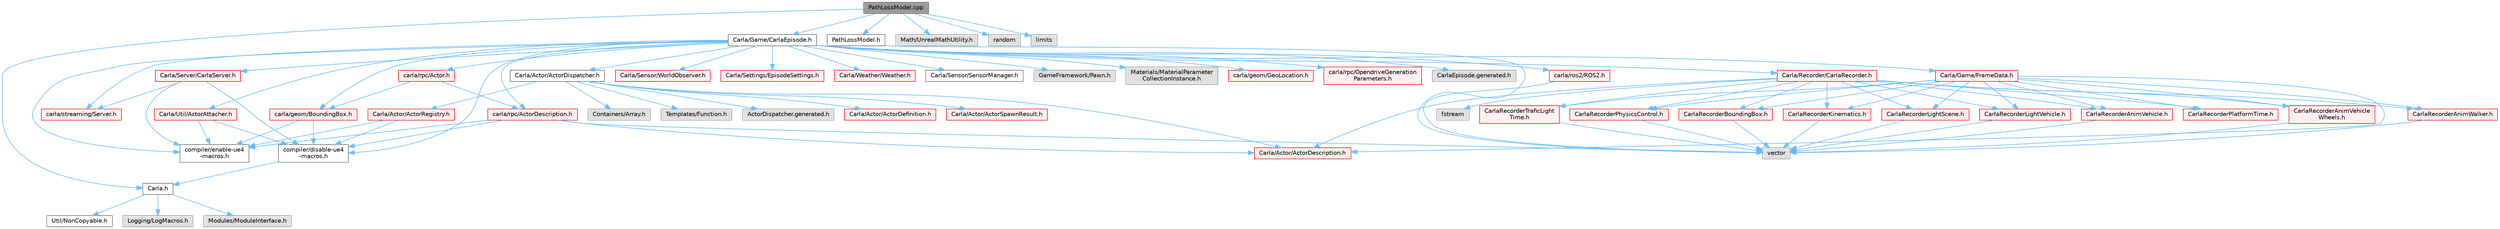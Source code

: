 digraph "PathLossModel.cpp"
{
 // INTERACTIVE_SVG=YES
 // LATEX_PDF_SIZE
  bgcolor="transparent";
  edge [fontname=Helvetica,fontsize=10,labelfontname=Helvetica,labelfontsize=10];
  node [fontname=Helvetica,fontsize=10,shape=box,height=0.2,width=0.4];
  Node1 [id="Node000001",label="PathLossModel.cpp",height=0.2,width=0.4,color="gray40", fillcolor="grey60", style="filled", fontcolor="black",tooltip=" "];
  Node1 -> Node2 [id="edge1_Node000001_Node000002",color="steelblue1",style="solid",tooltip=" "];
  Node2 [id="Node000002",label="Carla.h",height=0.2,width=0.4,color="grey40", fillcolor="white", style="filled",URL="$d7/d7d/Carla_8h.html",tooltip=" "];
  Node2 -> Node3 [id="edge2_Node000002_Node000003",color="steelblue1",style="solid",tooltip=" "];
  Node3 [id="Node000003",label="Util/NonCopyable.h",height=0.2,width=0.4,color="grey40", fillcolor="white", style="filled",URL="$d4/d57/Unreal_2CarlaUE4_2Plugins_2Carla_2Source_2Carla_2Util_2NonCopyable_8h.html",tooltip=" "];
  Node2 -> Node4 [id="edge3_Node000002_Node000004",color="steelblue1",style="solid",tooltip=" "];
  Node4 [id="Node000004",label="Logging/LogMacros.h",height=0.2,width=0.4,color="grey60", fillcolor="#E0E0E0", style="filled",tooltip=" "];
  Node2 -> Node5 [id="edge4_Node000002_Node000005",color="steelblue1",style="solid",tooltip=" "];
  Node5 [id="Node000005",label="Modules/ModuleInterface.h",height=0.2,width=0.4,color="grey60", fillcolor="#E0E0E0", style="filled",tooltip=" "];
  Node1 -> Node6 [id="edge5_Node000001_Node000006",color="steelblue1",style="solid",tooltip=" "];
  Node6 [id="Node000006",label="Carla/Game/CarlaEpisode.h",height=0.2,width=0.4,color="grey40", fillcolor="white", style="filled",URL="$de/db8/CarlaEpisode_8h.html",tooltip=" "];
  Node6 -> Node7 [id="edge6_Node000006_Node000007",color="steelblue1",style="solid",tooltip=" "];
  Node7 [id="Node000007",label="Carla/Actor/ActorDispatcher.h",height=0.2,width=0.4,color="grey40", fillcolor="white", style="filled",URL="$dc/ddc/ActorDispatcher_8h.html",tooltip=" "];
  Node7 -> Node8 [id="edge7_Node000007_Node000008",color="steelblue1",style="solid",tooltip=" "];
  Node8 [id="Node000008",label="Carla/Actor/ActorDefinition.h",height=0.2,width=0.4,color="red", fillcolor="#FFF0F0", style="filled",URL="$d0/d65/Unreal_2CarlaUE4_2Plugins_2Carla_2Source_2Carla_2Actor_2ActorDefinition_8h.html",tooltip=" "];
  Node7 -> Node17 [id="edge8_Node000007_Node000017",color="steelblue1",style="solid",tooltip=" "];
  Node17 [id="Node000017",label="Carla/Actor/ActorDescription.h",height=0.2,width=0.4,color="red", fillcolor="#FFF0F0", style="filled",URL="$d4/de6/Unreal_2CarlaUE4_2Plugins_2Carla_2Source_2Carla_2Actor_2ActorDescription_8h.html",tooltip=" "];
  Node7 -> Node19 [id="edge9_Node000007_Node000019",color="steelblue1",style="solid",tooltip=" "];
  Node19 [id="Node000019",label="Carla/Actor/ActorRegistry.h",height=0.2,width=0.4,color="red", fillcolor="#FFF0F0", style="filled",URL="$da/de4/ActorRegistry_8h.html",tooltip=" "];
  Node19 -> Node10 [id="edge10_Node000019_Node000010",color="steelblue1",style="solid",tooltip=" "];
  Node10 [id="Node000010",label="compiler/disable-ue4\l-macros.h",height=0.2,width=0.4,color="grey40", fillcolor="white", style="filled",URL="$d2/d02/disable-ue4-macros_8h.html",tooltip=" "];
  Node10 -> Node2 [id="edge11_Node000010_Node000002",color="steelblue1",style="solid",tooltip=" "];
  Node19 -> Node13 [id="edge12_Node000019_Node000013",color="steelblue1",style="solid",tooltip=" "];
  Node13 [id="Node000013",label="compiler/enable-ue4\l-macros.h",height=0.2,width=0.4,color="grey40", fillcolor="white", style="filled",URL="$d9/da2/enable-ue4-macros_8h.html",tooltip=" "];
  Node7 -> Node204 [id="edge13_Node000007_Node000204",color="steelblue1",style="solid",tooltip=" "];
  Node204 [id="Node000204",label="Carla/Actor/ActorSpawnResult.h",height=0.2,width=0.4,color="red", fillcolor="#FFF0F0", style="filled",URL="$df/d9f/ActorSpawnResult_8h.html",tooltip=" "];
  Node7 -> Node95 [id="edge14_Node000007_Node000095",color="steelblue1",style="solid",tooltip=" "];
  Node95 [id="Node000095",label="Containers/Array.h",height=0.2,width=0.4,color="grey60", fillcolor="#E0E0E0", style="filled",tooltip=" "];
  Node7 -> Node206 [id="edge15_Node000007_Node000206",color="steelblue1",style="solid",tooltip=" "];
  Node206 [id="Node000206",label="Templates/Function.h",height=0.2,width=0.4,color="grey60", fillcolor="#E0E0E0", style="filled",tooltip=" "];
  Node7 -> Node207 [id="edge16_Node000007_Node000207",color="steelblue1",style="solid",tooltip=" "];
  Node207 [id="Node000207",label="ActorDispatcher.generated.h",height=0.2,width=0.4,color="grey60", fillcolor="#E0E0E0", style="filled",tooltip=" "];
  Node6 -> Node208 [id="edge17_Node000006_Node000208",color="steelblue1",style="solid",tooltip=" "];
  Node208 [id="Node000208",label="Carla/Recorder/CarlaRecorder.h",height=0.2,width=0.4,color="red", fillcolor="#FFF0F0", style="filled",URL="$d9/d6a/CarlaRecorder_8h.html",tooltip=" "];
  Node208 -> Node209 [id="edge18_Node000208_Node000209",color="steelblue1",style="solid",tooltip=" "];
  Node209 [id="Node000209",label="fstream",height=0.2,width=0.4,color="grey60", fillcolor="#E0E0E0", style="filled",tooltip=" "];
  Node208 -> Node17 [id="edge19_Node000208_Node000017",color="steelblue1",style="solid",tooltip=" "];
  Node208 -> Node210 [id="edge20_Node000208_Node000210",color="steelblue1",style="solid",tooltip=" "];
  Node210 [id="Node000210",label="CarlaRecorderTraficLight\lTime.h",height=0.2,width=0.4,color="red", fillcolor="#FFF0F0", style="filled",URL="$d0/de7/CarlaRecorderTraficLightTime_8h.html",tooltip=" "];
  Node210 -> Node61 [id="edge21_Node000210_Node000061",color="steelblue1",style="solid",tooltip=" "];
  Node61 [id="Node000061",label="vector",height=0.2,width=0.4,color="grey60", fillcolor="#E0E0E0", style="filled",tooltip=" "];
  Node208 -> Node212 [id="edge22_Node000208_Node000212",color="steelblue1",style="solid",tooltip=" "];
  Node212 [id="Node000212",label="CarlaRecorderPhysicsControl.h",height=0.2,width=0.4,color="red", fillcolor="#FFF0F0", style="filled",URL="$d3/d34/CarlaRecorderPhysicsControl_8h.html",tooltip=" "];
  Node212 -> Node61 [id="edge23_Node000212_Node000061",color="steelblue1",style="solid",tooltip=" "];
  Node208 -> Node213 [id="edge24_Node000208_Node000213",color="steelblue1",style="solid",tooltip=" "];
  Node213 [id="Node000213",label="CarlaRecorderPlatformTime.h",height=0.2,width=0.4,color="red", fillcolor="#FFF0F0", style="filled",URL="$d0/de8/CarlaRecorderPlatformTime_8h.html",tooltip=" "];
  Node208 -> Node214 [id="edge25_Node000208_Node000214",color="steelblue1",style="solid",tooltip=" "];
  Node214 [id="Node000214",label="CarlaRecorderBoundingBox.h",height=0.2,width=0.4,color="red", fillcolor="#FFF0F0", style="filled",URL="$d1/deb/CarlaRecorderBoundingBox_8h.html",tooltip=" "];
  Node214 -> Node61 [id="edge26_Node000214_Node000061",color="steelblue1",style="solid",tooltip=" "];
  Node208 -> Node215 [id="edge27_Node000208_Node000215",color="steelblue1",style="solid",tooltip=" "];
  Node215 [id="Node000215",label="CarlaRecorderKinematics.h",height=0.2,width=0.4,color="red", fillcolor="#FFF0F0", style="filled",URL="$d1/de3/CarlaRecorderKinematics_8h.html",tooltip=" "];
  Node215 -> Node61 [id="edge28_Node000215_Node000061",color="steelblue1",style="solid",tooltip=" "];
  Node208 -> Node216 [id="edge29_Node000208_Node000216",color="steelblue1",style="solid",tooltip=" "];
  Node216 [id="Node000216",label="CarlaRecorderLightScene.h",height=0.2,width=0.4,color="red", fillcolor="#FFF0F0", style="filled",URL="$d9/dc8/CarlaRecorderLightScene_8h.html",tooltip=" "];
  Node216 -> Node61 [id="edge30_Node000216_Node000061",color="steelblue1",style="solid",tooltip=" "];
  Node208 -> Node217 [id="edge31_Node000208_Node000217",color="steelblue1",style="solid",tooltip=" "];
  Node217 [id="Node000217",label="CarlaRecorderLightVehicle.h",height=0.2,width=0.4,color="red", fillcolor="#FFF0F0", style="filled",URL="$de/da8/CarlaRecorderLightVehicle_8h.html",tooltip=" "];
  Node217 -> Node61 [id="edge32_Node000217_Node000061",color="steelblue1",style="solid",tooltip=" "];
  Node208 -> Node218 [id="edge33_Node000208_Node000218",color="steelblue1",style="solid",tooltip=" "];
  Node218 [id="Node000218",label="CarlaRecorderAnimVehicle.h",height=0.2,width=0.4,color="red", fillcolor="#FFF0F0", style="filled",URL="$d6/d44/CarlaRecorderAnimVehicle_8h.html",tooltip=" "];
  Node218 -> Node61 [id="edge34_Node000218_Node000061",color="steelblue1",style="solid",tooltip=" "];
  Node208 -> Node219 [id="edge35_Node000208_Node000219",color="steelblue1",style="solid",tooltip=" "];
  Node219 [id="Node000219",label="CarlaRecorderAnimVehicle\lWheels.h",height=0.2,width=0.4,color="red", fillcolor="#FFF0F0", style="filled",URL="$d0/d5c/CarlaRecorderAnimVehicleWheels_8h.html",tooltip=" "];
  Node219 -> Node61 [id="edge36_Node000219_Node000061",color="steelblue1",style="solid",tooltip=" "];
  Node208 -> Node220 [id="edge37_Node000208_Node000220",color="steelblue1",style="solid",tooltip=" "];
  Node220 [id="Node000220",label="CarlaRecorderAnimWalker.h",height=0.2,width=0.4,color="red", fillcolor="#FFF0F0", style="filled",URL="$d3/d60/CarlaRecorderAnimWalker_8h.html",tooltip=" "];
  Node220 -> Node61 [id="edge38_Node000220_Node000061",color="steelblue1",style="solid",tooltip=" "];
  Node6 -> Node239 [id="edge39_Node000006_Node000239",color="steelblue1",style="solid",tooltip=" "];
  Node239 [id="Node000239",label="Carla/Sensor/WorldObserver.h",height=0.2,width=0.4,color="red", fillcolor="#FFF0F0", style="filled",URL="$d8/deb/WorldObserver_8h.html",tooltip=" "];
  Node6 -> Node240 [id="edge40_Node000006_Node000240",color="steelblue1",style="solid",tooltip=" "];
  Node240 [id="Node000240",label="Carla/Server/CarlaServer.h",height=0.2,width=0.4,color="red", fillcolor="#FFF0F0", style="filled",URL="$d0/d35/CarlaServer_8h.html",tooltip=" "];
  Node240 -> Node10 [id="edge41_Node000240_Node000010",color="steelblue1",style="solid",tooltip=" "];
  Node240 -> Node252 [id="edge42_Node000240_Node000252",color="steelblue1",style="solid",tooltip=" "];
  Node252 [id="Node000252",label="carla/streaming/Server.h",height=0.2,width=0.4,color="red", fillcolor="#FFF0F0", style="filled",URL="$d8/df6/streaming_2Server_8h.html",tooltip=" "];
  Node240 -> Node13 [id="edge43_Node000240_Node000013",color="steelblue1",style="solid",tooltip=" "];
  Node6 -> Node256 [id="edge44_Node000006_Node000256",color="steelblue1",style="solid",tooltip=" "];
  Node256 [id="Node000256",label="Carla/Settings/EpisodeSettings.h",height=0.2,width=0.4,color="red", fillcolor="#FFF0F0", style="filled",URL="$d8/d64/Unreal_2CarlaUE4_2Plugins_2Carla_2Source_2Carla_2Settings_2EpisodeSettings_8h.html",tooltip=" "];
  Node6 -> Node258 [id="edge45_Node000006_Node000258",color="steelblue1",style="solid",tooltip=" "];
  Node258 [id="Node000258",label="Carla/Util/ActorAttacher.h",height=0.2,width=0.4,color="red", fillcolor="#FFF0F0", style="filled",URL="$d6/d68/ActorAttacher_8h.html",tooltip=" "];
  Node258 -> Node10 [id="edge46_Node000258_Node000010",color="steelblue1",style="solid",tooltip=" "];
  Node258 -> Node13 [id="edge47_Node000258_Node000013",color="steelblue1",style="solid",tooltip=" "];
  Node6 -> Node261 [id="edge48_Node000006_Node000261",color="steelblue1",style="solid",tooltip=" "];
  Node261 [id="Node000261",label="Carla/Weather/Weather.h",height=0.2,width=0.4,color="red", fillcolor="#FFF0F0", style="filled",URL="$d5/d65/Weather_8h.html",tooltip=" "];
  Node6 -> Node265 [id="edge49_Node000006_Node000265",color="steelblue1",style="solid",tooltip=" "];
  Node265 [id="Node000265",label="Carla/Game/FrameData.h",height=0.2,width=0.4,color="red", fillcolor="#FFF0F0", style="filled",URL="$d2/df1/FrameData_8h.html",tooltip=" "];
  Node265 -> Node210 [id="edge50_Node000265_Node000210",color="steelblue1",style="solid",tooltip=" "];
  Node265 -> Node212 [id="edge51_Node000265_Node000212",color="steelblue1",style="solid",tooltip=" "];
  Node265 -> Node213 [id="edge52_Node000265_Node000213",color="steelblue1",style="solid",tooltip=" "];
  Node265 -> Node214 [id="edge53_Node000265_Node000214",color="steelblue1",style="solid",tooltip=" "];
  Node265 -> Node215 [id="edge54_Node000265_Node000215",color="steelblue1",style="solid",tooltip=" "];
  Node265 -> Node216 [id="edge55_Node000265_Node000216",color="steelblue1",style="solid",tooltip=" "];
  Node265 -> Node217 [id="edge56_Node000265_Node000217",color="steelblue1",style="solid",tooltip=" "];
  Node265 -> Node218 [id="edge57_Node000265_Node000218",color="steelblue1",style="solid",tooltip=" "];
  Node265 -> Node219 [id="edge58_Node000265_Node000219",color="steelblue1",style="solid",tooltip=" "];
  Node265 -> Node220 [id="edge59_Node000265_Node000220",color="steelblue1",style="solid",tooltip=" "];
  Node265 -> Node17 [id="edge60_Node000265_Node000017",color="steelblue1",style="solid",tooltip=" "];
  Node6 -> Node324 [id="edge61_Node000006_Node000324",color="steelblue1",style="solid",tooltip=" "];
  Node324 [id="Node000324",label="Carla/Sensor/SensorManager.h",height=0.2,width=0.4,color="grey40", fillcolor="white", style="filled",URL="$dc/dbf/SensorManager_8h.html",tooltip=" "];
  Node6 -> Node325 [id="edge62_Node000006_Node000325",color="steelblue1",style="solid",tooltip=" "];
  Node325 [id="Node000325",label="GameFramework/Pawn.h",height=0.2,width=0.4,color="grey60", fillcolor="#E0E0E0", style="filled",tooltip=" "];
  Node6 -> Node326 [id="edge63_Node000006_Node000326",color="steelblue1",style="solid",tooltip=" "];
  Node326 [id="Node000326",label="Materials/MaterialParameter\lCollectionInstance.h",height=0.2,width=0.4,color="grey60", fillcolor="#E0E0E0", style="filled",tooltip=" "];
  Node6 -> Node10 [id="edge64_Node000006_Node000010",color="steelblue1",style="solid",tooltip=" "];
  Node6 -> Node43 [id="edge65_Node000006_Node000043",color="steelblue1",style="solid",tooltip=" "];
  Node43 [id="Node000043",label="carla/geom/BoundingBox.h",height=0.2,width=0.4,color="red", fillcolor="#FFF0F0", style="filled",URL="$d2/dfe/LibCarla_2source_2carla_2geom_2BoundingBox_8h.html",tooltip=" "];
  Node43 -> Node13 [id="edge66_Node000043_Node000013",color="steelblue1",style="solid",tooltip=" "];
  Node43 -> Node10 [id="edge67_Node000043_Node000010",color="steelblue1",style="solid",tooltip=" "];
  Node6 -> Node115 [id="edge68_Node000006_Node000115",color="steelblue1",style="solid",tooltip=" "];
  Node115 [id="Node000115",label="carla/geom/GeoLocation.h",height=0.2,width=0.4,color="red", fillcolor="#FFF0F0", style="filled",URL="$d7/d86/GeoLocation_8h.html",tooltip=" "];
  Node6 -> Node93 [id="edge69_Node000006_Node000093",color="steelblue1",style="solid",tooltip=" "];
  Node93 [id="Node000093",label="carla/ros2/ROS2.h",height=0.2,width=0.4,color="red", fillcolor="#FFF0F0", style="filled",URL="$da/db8/ROS2_8h.html",tooltip=" "];
  Node93 -> Node61 [id="edge70_Node000093_Node000061",color="steelblue1",style="solid",tooltip=" "];
  Node6 -> Node42 [id="edge71_Node000006_Node000042",color="steelblue1",style="solid",tooltip=" "];
  Node42 [id="Node000042",label="carla/rpc/Actor.h",height=0.2,width=0.4,color="red", fillcolor="#FFF0F0", style="filled",URL="$d8/d73/rpc_2Actor_8h.html",tooltip=" "];
  Node42 -> Node43 [id="edge72_Node000042_Node000043",color="steelblue1",style="solid",tooltip=" "];
  Node42 -> Node57 [id="edge73_Node000042_Node000057",color="steelblue1",style="solid",tooltip=" "];
  Node57 [id="Node000057",label="carla/rpc/ActorDescription.h",height=0.2,width=0.4,color="red", fillcolor="#FFF0F0", style="filled",URL="$d9/db9/LibCarla_2source_2carla_2rpc_2ActorDescription_8h.html",tooltip=" "];
  Node57 -> Node61 [id="edge74_Node000057_Node000061",color="steelblue1",style="solid",tooltip=" "];
  Node57 -> Node13 [id="edge75_Node000057_Node000013",color="steelblue1",style="solid",tooltip=" "];
  Node57 -> Node17 [id="edge76_Node000057_Node000017",color="steelblue1",style="solid",tooltip=" "];
  Node57 -> Node10 [id="edge77_Node000057_Node000010",color="steelblue1",style="solid",tooltip=" "];
  Node6 -> Node57 [id="edge78_Node000006_Node000057",color="steelblue1",style="solid",tooltip=" "];
  Node6 -> Node315 [id="edge79_Node000006_Node000315",color="steelblue1",style="solid",tooltip=" "];
  Node315 [id="Node000315",label="carla/rpc/OpendriveGeneration\lParameters.h",height=0.2,width=0.4,color="red", fillcolor="#FFF0F0", style="filled",URL="$d9/d3b/OpendriveGenerationParameters_8h.html",tooltip=" "];
  Node6 -> Node252 [id="edge80_Node000006_Node000252",color="steelblue1",style="solid",tooltip=" "];
  Node6 -> Node13 [id="edge81_Node000006_Node000013",color="steelblue1",style="solid",tooltip=" "];
  Node6 -> Node327 [id="edge82_Node000006_Node000327",color="steelblue1",style="solid",tooltip=" "];
  Node327 [id="Node000327",label="CarlaEpisode.generated.h",height=0.2,width=0.4,color="grey60", fillcolor="#E0E0E0", style="filled",tooltip=" "];
  Node1 -> Node328 [id="edge83_Node000001_Node000328",color="steelblue1",style="solid",tooltip=" "];
  Node328 [id="Node000328",label="Math/UnrealMathUtility.h",height=0.2,width=0.4,color="grey60", fillcolor="#E0E0E0", style="filled",tooltip=" "];
  Node1 -> Node329 [id="edge84_Node000001_Node000329",color="steelblue1",style="solid",tooltip=" "];
  Node329 [id="Node000329",label="PathLossModel.h",height=0.2,width=0.4,color="grey40", fillcolor="white", style="filled",URL="$dd/dc7/PathLossModel_8h.html",tooltip=" "];
  Node329 -> Node61 [id="edge85_Node000329_Node000061",color="steelblue1",style="solid",tooltip=" "];
  Node1 -> Node330 [id="edge86_Node000001_Node000330",color="steelblue1",style="solid",tooltip=" "];
  Node330 [id="Node000330",label="random",height=0.2,width=0.4,color="grey60", fillcolor="#E0E0E0", style="filled",tooltip=" "];
  Node1 -> Node35 [id="edge87_Node000001_Node000035",color="steelblue1",style="solid",tooltip=" "];
  Node35 [id="Node000035",label="limits",height=0.2,width=0.4,color="grey60", fillcolor="#E0E0E0", style="filled",tooltip=" "];
}
